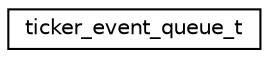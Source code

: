 digraph "Graphical Class Hierarchy"
{
 // LATEX_PDF_SIZE
  edge [fontname="Helvetica",fontsize="10",labelfontname="Helvetica",labelfontsize="10"];
  node [fontname="Helvetica",fontsize="10",shape=record];
  rankdir="LR";
  Node0 [label="ticker_event_queue_t",height=0.2,width=0.4,color="black", fillcolor="white", style="filled",URL="$structticker__event__queue__t.html",tooltip=" "];
}
